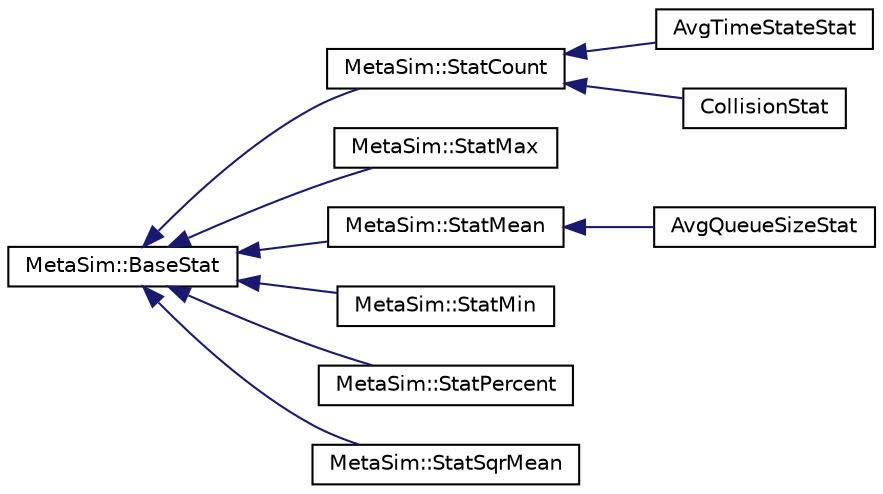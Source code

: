 digraph "Graphical Class Hierarchy"
{
  edge [fontname="Helvetica",fontsize="10",labelfontname="Helvetica",labelfontsize="10"];
  node [fontname="Helvetica",fontsize="10",shape=record];
  rankdir="LR";
  Node1 [label="MetaSim::BaseStat",height=0.2,width=0.4,color="black", fillcolor="white", style="filled",URL="$de/dfc/classMetaSim_1_1BaseStat.html",tooltip="The basic statistical class. "];
  Node1 -> Node2 [dir="back",color="midnightblue",fontsize="10",style="solid",fontname="Helvetica"];
  Node2 [label="MetaSim::StatCount",height=0.2,width=0.4,color="black", fillcolor="white", style="filled",URL="$db/d60/classMetaSim_1_1StatCount.html",tooltip="Counts the number of occurrences of an event. "];
  Node2 -> Node3 [dir="back",color="midnightblue",fontsize="10",style="solid",fontname="Helvetica"];
  Node3 [label="AvgTimeStateStat",height=0.2,width=0.4,color="black", fillcolor="white", style="filled",URL="$df/d0a/classAvgTimeStateStat.html"];
  Node2 -> Node4 [dir="back",color="midnightblue",fontsize="10",style="solid",fontname="Helvetica"];
  Node4 [label="CollisionStat",height=0.2,width=0.4,color="black", fillcolor="white", style="filled",URL="$d0/df5/classCollisionStat.html"];
  Node1 -> Node5 [dir="back",color="midnightblue",fontsize="10",style="solid",fontname="Helvetica"];
  Node5 [label="MetaSim::StatMax",height=0.2,width=0.4,color="black", fillcolor="white", style="filled",URL="$d9/d6e/classMetaSim_1_1StatMax.html",tooltip="Computes the max value. "];
  Node1 -> Node6 [dir="back",color="midnightblue",fontsize="10",style="solid",fontname="Helvetica"];
  Node6 [label="MetaSim::StatMean",height=0.2,width=0.4,color="black", fillcolor="white", style="filled",URL="$d9/d6c/classMetaSim_1_1StatMean.html",tooltip="Computes a mean value X_m = (Sigma{X_i}i=1,N)/N. "];
  Node6 -> Node7 [dir="back",color="midnightblue",fontsize="10",style="solid",fontname="Helvetica"];
  Node7 [label="AvgQueueSizeStat",height=0.2,width=0.4,color="black", fillcolor="white", style="filled",URL="$d7/d30/classAvgQueueSizeStat.html"];
  Node1 -> Node8 [dir="back",color="midnightblue",fontsize="10",style="solid",fontname="Helvetica"];
  Node8 [label="MetaSim::StatMin",height=0.2,width=0.4,color="black", fillcolor="white", style="filled",URL="$df/dd4/classMetaSim_1_1StatMin.html",tooltip="Computes the min value. "];
  Node1 -> Node9 [dir="back",color="midnightblue",fontsize="10",style="solid",fontname="Helvetica"];
  Node9 [label="MetaSim::StatPercent",height=0.2,width=0.4,color="black", fillcolor="white", style="filled",URL="$d3/ddb/classMetaSim_1_1StatPercent.html",tooltip="Computes the percentage of occurrences of an event. "];
  Node1 -> Node10 [dir="back",color="midnightblue",fontsize="10",style="solid",fontname="Helvetica"];
  Node10 [label="MetaSim::StatSqrMean",height=0.2,width=0.4,color="black", fillcolor="white", style="filled",URL="$df/dc4/classMetaSim_1_1StatSqrMean.html"];
}
